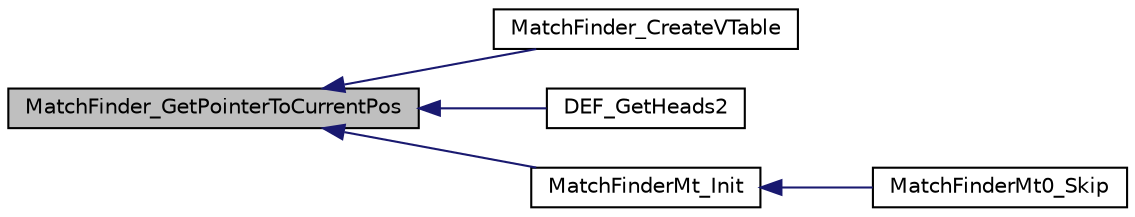 digraph G
{
  edge [fontname="Helvetica",fontsize="10",labelfontname="Helvetica",labelfontsize="10"];
  node [fontname="Helvetica",fontsize="10",shape=record];
  rankdir="LR";
  Node1 [label="MatchFinder_GetPointerToCurrentPos",height=0.2,width=0.4,color="black", fillcolor="grey75", style="filled" fontcolor="black"];
  Node1 -> Node2 [dir="back",color="midnightblue",fontsize="10",style="solid",fontname="Helvetica"];
  Node2 [label="MatchFinder_CreateVTable",height=0.2,width=0.4,color="black", fillcolor="white", style="filled",URL="$_lz_find_8h.html#a6f5f22fb5d40c695d917df8d89faa80f"];
  Node1 -> Node3 [dir="back",color="midnightblue",fontsize="10",style="solid",fontname="Helvetica"];
  Node3 [label="DEF_GetHeads2",height=0.2,width=0.4,color="black", fillcolor="white", style="filled",URL="$_lz_find_mt_8c.html#abf078545d1f0117b8732a0ed175badfc"];
  Node1 -> Node4 [dir="back",color="midnightblue",fontsize="10",style="solid",fontname="Helvetica"];
  Node4 [label="MatchFinderMt_Init",height=0.2,width=0.4,color="black", fillcolor="white", style="filled",URL="$_lz_find_mt_8c.html#ade36dd788a85b59fc3e77109d7f8a6b2"];
  Node4 -> Node5 [dir="back",color="midnightblue",fontsize="10",style="solid",fontname="Helvetica"];
  Node5 [label="MatchFinderMt0_Skip",height=0.2,width=0.4,color="black", fillcolor="white", style="filled",URL="$_lz_find_mt_8c.html#ac932447b93b0a088c230a8b0f3c799f6"];
}
